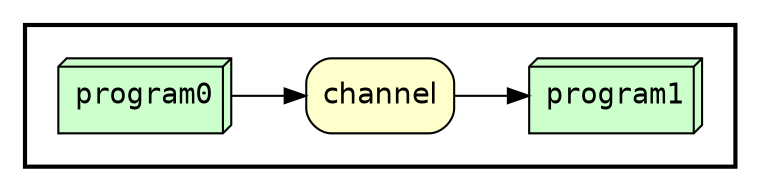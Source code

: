 digraph Workflow {
rankdir=LR
subgraph cluster0 {
label=""
penwidth=2
fontsize=18
subgraph cluster1 {
label=""
color="white"
graph[fontname=Courier]
node[fontname=Courier]
node[shape=box3d style="filled" fillcolor="#CCFFCC" peripheries=1 label=""]
node1 [label="program0"]
node2 [label="program1"]
node[fontname=Helvetica]
node[shape=box style="rounded,filled" fillcolor="#FFFFCC" peripheries=1 label=""]
node3 [label="channel"]
}}
node[shape=circle style="rounded,filled" fillcolor="#FFFFFF" peripheries=1 label="" width=0.2]
node1 -> node3
node3 -> node2
}
